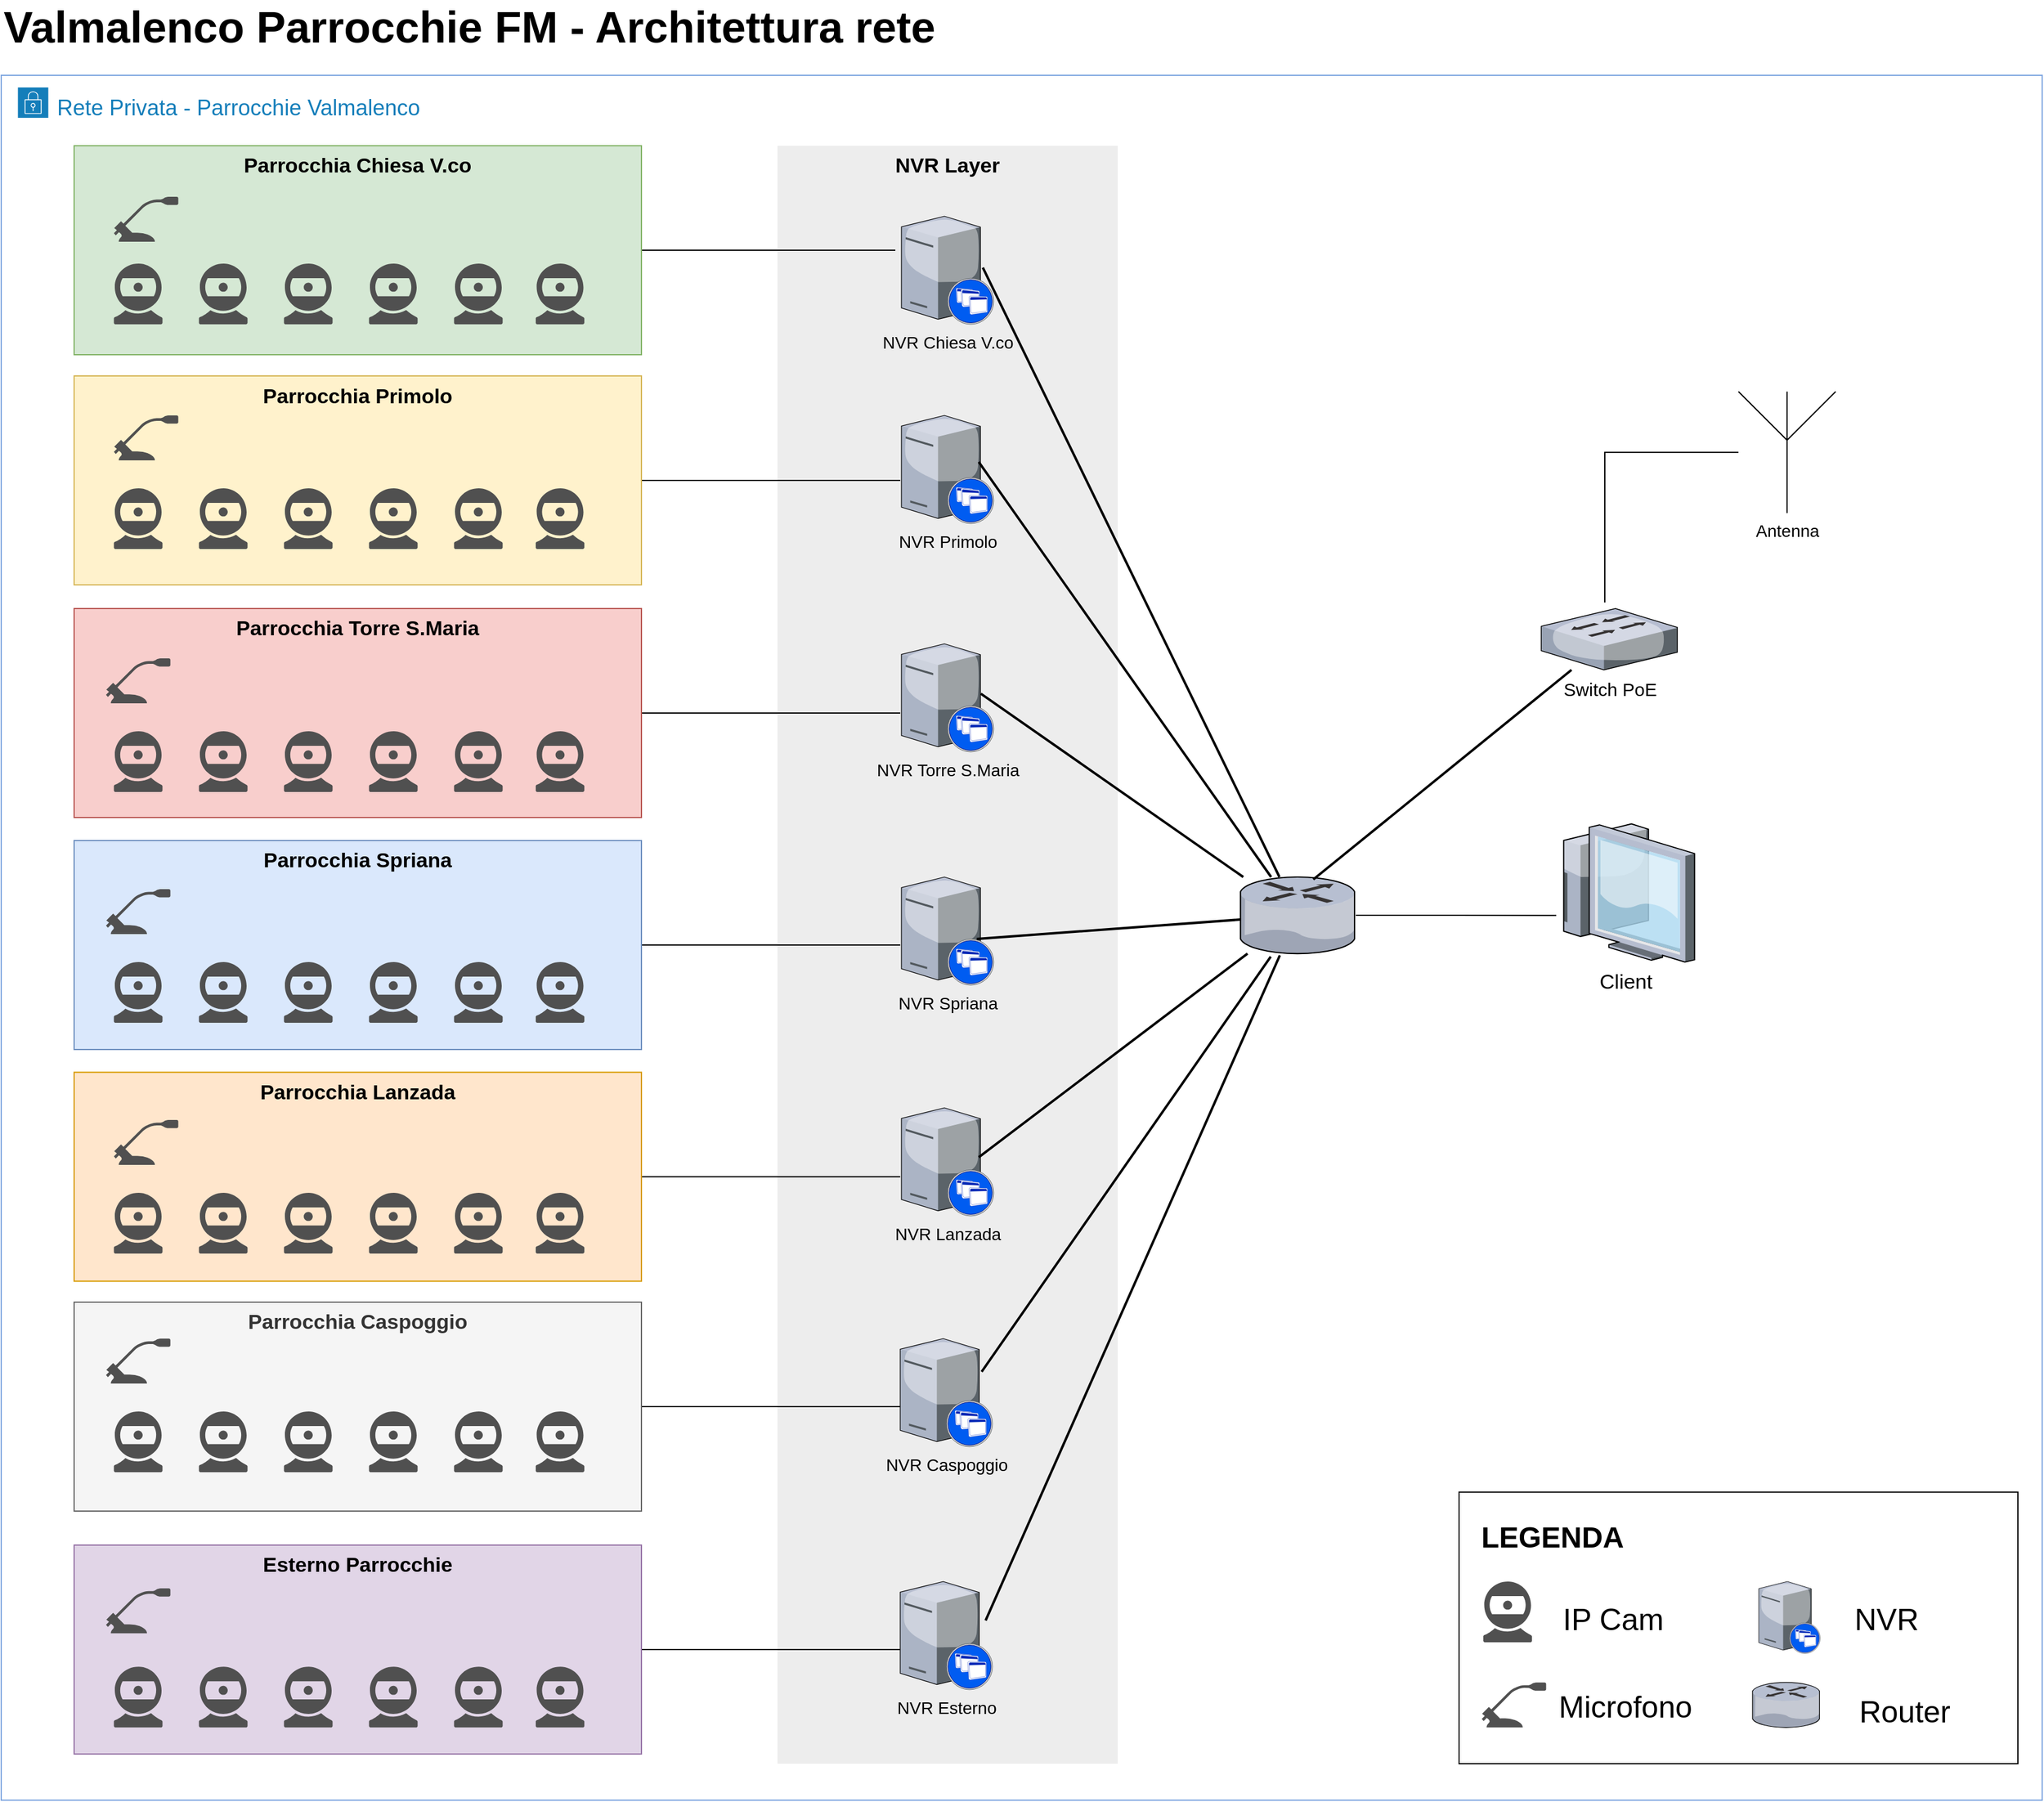 <mxfile version="13.9.9" type="device"><diagram name="Page-1" id="e3a06f82-3646-2815-327d-82caf3d4e204"><mxGraphModel dx="3645.5" dy="2307" grid="1" gridSize="10" guides="1" tooltips="1" connect="1" arrows="1" fold="1" page="1" pageScale="1.5" pageWidth="1169" pageHeight="826" background="none" math="0" shadow="0"><root><mxCell id="0" style=";html=1;"/><mxCell id="1" style=";html=1;" parent="0"/><mxCell id="1WxR5uO1LolRj_mgzNRu-167" value="" style="rounded=0;whiteSpace=wrap;html=1;shadow=0;strokeColor=#7EA6E0;fillColor=#ffffff;gradientColor=none;align=left;" vertex="1" parent="1"><mxGeometry x="-40" y="40" width="1680" height="1420" as="geometry"/></mxCell><mxCell id="1WxR5uO1LolRj_mgzNRu-166" value="&lt;font style=&quot;font-size: 18px&quot;&gt;Rete Privata - Parrocchie Valmalenco&lt;/font&gt;" style="points=[[0,0],[0.25,0],[0.5,0],[0.75,0],[1,0],[1,0.25],[1,0.5],[1,0.75],[1,1],[0.75,1],[0.5,1],[0.25,1],[0,1],[0,0.75],[0,0.5],[0,0.25]];outlineConnect=0;gradientColor=none;html=1;whiteSpace=wrap;fontSize=12;fontStyle=0;shape=mxgraph.aws4.group;grIcon=mxgraph.aws4.group_security_group;grStroke=0;strokeColor=#147EBA;verticalAlign=top;align=left;spacingLeft=30;fontColor=#147EBA;dashed=0;shadow=0;strokeWidth=2;" vertex="1" parent="1"><mxGeometry x="-26.25" y="50" width="1664.25" height="1400" as="geometry"/></mxCell><mxCell id="6a7d8f32e03d9370-59" value="&lt;b&gt;&lt;font style=&quot;font-size: 17px&quot;&gt;NVR Layer&lt;/font&gt;&lt;/b&gt;" style="whiteSpace=wrap;html=1;fillColor=#EDEDED;fontSize=14;strokeColor=none;verticalAlign=top;" parent="1" vertex="1"><mxGeometry x="599" y="98" width="280" height="1332" as="geometry"/></mxCell><mxCell id="1WxR5uO1LolRj_mgzNRu-64" style="edgeStyle=orthogonalEdgeStyle;rounded=0;orthogonalLoop=1;jettySize=auto;html=1;entryX=-0.066;entryY=0.315;entryDx=0;entryDy=0;entryPerimeter=0;endArrow=none;endFill=0;" edge="1" parent="1" source="6a7d8f32e03d9370-57" target="6a7d8f32e03d9370-12"><mxGeometry relative="1" as="geometry"/></mxCell><mxCell id="6a7d8f32e03d9370-57" value="&lt;b&gt;&lt;font style=&quot;font-size: 17px&quot;&gt;Parrocchia Chiesa V.co&lt;/font&gt;&lt;/b&gt;" style="whiteSpace=wrap;html=1;fillColor=#d5e8d4;fontSize=14;strokeColor=#82b366;verticalAlign=top;" parent="1" vertex="1"><mxGeometry x="20" y="98" width="467" height="172" as="geometry"/></mxCell><mxCell id="6a7d8f32e03d9370-8" value="NVR Lanzada" style="verticalLabelPosition=bottom;aspect=fixed;html=1;verticalAlign=top;strokeColor=none;shape=mxgraph.citrix.xenapp_server;fillColor=#66B2FF;gradientColor=#0066CC;fontSize=14;" parent="1" vertex="1"><mxGeometry x="701.0" y="890" width="76" height="89" as="geometry"/></mxCell><mxCell id="6a7d8f32e03d9370-9" value="NVR Spriana" style="verticalLabelPosition=bottom;aspect=fixed;html=1;verticalAlign=top;strokeColor=none;shape=mxgraph.citrix.xenapp_server;fillColor=#66B2FF;gradientColor=#0066CC;fontSize=14;" parent="1" vertex="1"><mxGeometry x="701.0" y="700" width="76" height="89" as="geometry"/></mxCell><mxCell id="6a7d8f32e03d9370-10" value="NVR Torre S.Maria" style="verticalLabelPosition=bottom;aspect=fixed;html=1;verticalAlign=top;strokeColor=none;shape=mxgraph.citrix.xenapp_server;fillColor=#66B2FF;gradientColor=#0066CC;fontSize=14;" parent="1" vertex="1"><mxGeometry x="701.0" y="508" width="76" height="89" as="geometry"/></mxCell><mxCell id="6a7d8f32e03d9370-11" value="NVR Primolo" style="verticalLabelPosition=bottom;aspect=fixed;html=1;verticalAlign=top;strokeColor=none;shape=mxgraph.citrix.xenapp_server;fillColor=#66B2FF;gradientColor=#0066CC;fontSize=14;" parent="1" vertex="1"><mxGeometry x="701.0" y="320" width="76" height="89" as="geometry"/></mxCell><mxCell id="6a7d8f32e03d9370-12" value="NVR Chiesa V.co" style="verticalLabelPosition=bottom;aspect=fixed;html=1;verticalAlign=top;strokeColor=none;shape=mxgraph.citrix.xenapp_server;fillColor=#66B2FF;gradientColor=#0066CC;fontSize=14;" parent="1" vertex="1"><mxGeometry x="701.0" y="156" width="76" height="89" as="geometry"/></mxCell><mxCell id="1WxR5uO1LolRj_mgzNRu-75" style="edgeStyle=orthogonalEdgeStyle;rounded=0;orthogonalLoop=1;jettySize=auto;html=1;entryX=0;entryY=0.556;entryDx=0;entryDy=0;entryPerimeter=0;endArrow=none;endFill=0;" edge="1" parent="1" source="6a7d8f32e03d9370-13"><mxGeometry relative="1" as="geometry"><mxPoint x="1240" y="731.577" as="targetPoint"/></mxGeometry></mxCell><mxCell id="6a7d8f32e03d9370-13" value="" style="verticalLabelPosition=bottom;aspect=fixed;html=1;verticalAlign=top;strokeColor=none;shape=mxgraph.citrix.router;fillColor=#66B2FF;gradientColor=#0066CC;fontSize=14;" parent="1" vertex="1"><mxGeometry x="980" y="700" width="95" height="63.05" as="geometry"/></mxCell><mxCell id="6a7d8f32e03d9370-44" style="edgeStyle=none;rounded=0;html=1;startSize=10;endSize=10;jettySize=auto;orthogonalLoop=1;fontSize=14;endArrow=none;endFill=0;strokeWidth=2;exitX=0.882;exitY=0.476;exitDx=0;exitDy=0;exitPerimeter=0;" parent="1" source="6a7d8f32e03d9370-12" target="6a7d8f32e03d9370-13" edge="1"><mxGeometry relative="1" as="geometry"><mxPoint x="820.053" y="249" as="sourcePoint"/></mxGeometry></mxCell><mxCell id="6a7d8f32e03d9370-45" style="edgeStyle=none;rounded=0;html=1;startSize=10;endSize=10;jettySize=auto;orthogonalLoop=1;fontSize=14;endArrow=none;endFill=0;strokeWidth=2;exitX=0.838;exitY=0.431;exitDx=0;exitDy=0;exitPerimeter=0;" parent="1" source="6a7d8f32e03d9370-11" target="6a7d8f32e03d9370-13" edge="1"><mxGeometry relative="1" as="geometry"><mxPoint x="834" y="410.388" as="sourcePoint"/></mxGeometry></mxCell><mxCell id="6a7d8f32e03d9370-46" style="edgeStyle=none;rounded=0;html=1;startSize=10;endSize=10;jettySize=auto;orthogonalLoop=1;fontSize=14;endArrow=none;endFill=0;strokeWidth=2;exitX=0.86;exitY=0.461;exitDx=0;exitDy=0;exitPerimeter=0;" parent="1" source="6a7d8f32e03d9370-10" target="6a7d8f32e03d9370-13" edge="1"><mxGeometry relative="1" as="geometry"><mxPoint x="834" y="544.241" as="sourcePoint"/></mxGeometry></mxCell><mxCell id="6a7d8f32e03d9370-47" style="edgeStyle=none;rounded=0;html=1;startSize=10;endSize=10;jettySize=auto;orthogonalLoop=1;fontSize=14;endArrow=none;endFill=0;strokeWidth=2;exitX=0.816;exitY=0.573;exitDx=0;exitDy=0;exitPerimeter=0;" parent="1" source="6a7d8f32e03d9370-9" target="6a7d8f32e03d9370-13" edge="1"><mxGeometry relative="1" as="geometry"><mxPoint x="834" y="678.91" as="sourcePoint"/></mxGeometry></mxCell><mxCell id="6a7d8f32e03d9370-48" style="edgeStyle=none;rounded=0;html=1;startSize=10;endSize=10;jettySize=auto;orthogonalLoop=1;fontSize=14;endArrow=none;endFill=0;strokeWidth=2;exitX=0.838;exitY=0.457;exitDx=0;exitDy=0;exitPerimeter=0;" parent="1" source="6a7d8f32e03d9370-8" target="6a7d8f32e03d9370-13" edge="1"><mxGeometry relative="1" as="geometry"><mxPoint x="833.81" y="813" as="sourcePoint"/></mxGeometry></mxCell><mxCell id="6a7d8f32e03d9370-62" value="&lt;font style=&quot;font-size: 36px&quot;&gt;Valmalenco Parrocchie FM - Architettura rete&lt;/font&gt;" style="text;strokeColor=none;fillColor=none;html=1;fontSize=24;fontStyle=1;verticalAlign=middle;align=left;" parent="1" vertex="1"><mxGeometry x="-40.0" y="-20" width="861" height="40" as="geometry"/></mxCell><mxCell id="1WxR5uO1LolRj_mgzNRu-1" value="NVR Caspoggio" style="verticalLabelPosition=bottom;aspect=fixed;html=1;verticalAlign=top;strokeColor=none;shape=mxgraph.citrix.xenapp_server;fillColor=#66B2FF;gradientColor=#0066CC;fontSize=14;" vertex="1" parent="1"><mxGeometry x="700.0" y="1080" width="76" height="89" as="geometry"/></mxCell><mxCell id="1WxR5uO1LolRj_mgzNRu-2" style="edgeStyle=none;rounded=0;html=1;startSize=10;endSize=10;jettySize=auto;orthogonalLoop=1;fontSize=14;endArrow=none;endFill=0;strokeWidth=2;exitX=0.882;exitY=0.307;exitDx=0;exitDy=0;exitPerimeter=0;entryX=0.263;entryY=1.039;entryDx=0;entryDy=0;entryPerimeter=0;" edge="1" parent="1" source="1WxR5uO1LolRj_mgzNRu-1" target="6a7d8f32e03d9370-13"><mxGeometry relative="1" as="geometry"><mxPoint x="774.688" y="871.673" as="sourcePoint"/><mxPoint x="995" y="620" as="targetPoint"/></mxGeometry></mxCell><mxCell id="1WxR5uO1LolRj_mgzNRu-3" value="NVR Esterno" style="verticalLabelPosition=bottom;aspect=fixed;html=1;verticalAlign=top;strokeColor=none;shape=mxgraph.citrix.xenapp_server;fillColor=#66B2FF;gradientColor=#0066CC;fontSize=14;" vertex="1" parent="1"><mxGeometry x="700.0" y="1280" width="76" height="89" as="geometry"/></mxCell><mxCell id="1WxR5uO1LolRj_mgzNRu-4" style="edgeStyle=none;rounded=0;html=1;startSize=10;endSize=10;jettySize=auto;orthogonalLoop=1;fontSize=14;endArrow=none;endFill=0;strokeWidth=2;exitX=0.925;exitY=0.36;exitDx=0;exitDy=0;exitPerimeter=0;entryX=0.342;entryY=1.023;entryDx=0;entryDy=0;entryPerimeter=0;" edge="1" parent="1" source="1WxR5uO1LolRj_mgzNRu-3" target="6a7d8f32e03d9370-13"><mxGeometry relative="1" as="geometry"><mxPoint x="778.032" y="1013.323" as="sourcePoint"/><mxPoint x="1010" y="650" as="targetPoint"/></mxGeometry></mxCell><mxCell id="1WxR5uO1LolRj_mgzNRu-65" style="edgeStyle=orthogonalEdgeStyle;rounded=0;orthogonalLoop=1;jettySize=auto;html=1;entryX=-0.013;entryY=0.601;entryDx=0;entryDy=0;entryPerimeter=0;endArrow=none;endFill=0;" edge="1" parent="1" source="1WxR5uO1LolRj_mgzNRu-13" target="6a7d8f32e03d9370-11"><mxGeometry relative="1" as="geometry"/></mxCell><mxCell id="1WxR5uO1LolRj_mgzNRu-13" value="&lt;b&gt;&lt;font style=&quot;font-size: 17px&quot;&gt;Parrocchia Primolo&lt;/font&gt;&lt;/b&gt;" style="whiteSpace=wrap;html=1;fillColor=#fff2cc;fontSize=14;strokeColor=#d6b656;verticalAlign=top;" vertex="1" parent="1"><mxGeometry x="20" y="287.5" width="467" height="172" as="geometry"/></mxCell><mxCell id="1WxR5uO1LolRj_mgzNRu-66" style="edgeStyle=orthogonalEdgeStyle;rounded=0;orthogonalLoop=1;jettySize=auto;html=1;entryX=-0.013;entryY=0.64;entryDx=0;entryDy=0;entryPerimeter=0;endArrow=none;endFill=0;" edge="1" parent="1" source="1WxR5uO1LolRj_mgzNRu-14" target="6a7d8f32e03d9370-10"><mxGeometry relative="1" as="geometry"/></mxCell><mxCell id="1WxR5uO1LolRj_mgzNRu-14" value="&lt;span style=&quot;font-size: 17px&quot;&gt;&lt;b&gt;Parrocchia Torre S.Maria&lt;/b&gt;&lt;/span&gt;" style="whiteSpace=wrap;html=1;fillColor=#f8cecc;fontSize=14;strokeColor=#b85450;verticalAlign=top;" vertex="1" parent="1"><mxGeometry x="20" y="479" width="467" height="172" as="geometry"/></mxCell><mxCell id="1WxR5uO1LolRj_mgzNRu-67" style="edgeStyle=orthogonalEdgeStyle;rounded=0;orthogonalLoop=1;jettySize=auto;html=1;entryX=-0.013;entryY=0.629;entryDx=0;entryDy=0;entryPerimeter=0;endArrow=none;endFill=0;" edge="1" parent="1" source="1WxR5uO1LolRj_mgzNRu-15" target="6a7d8f32e03d9370-9"><mxGeometry relative="1" as="geometry"/></mxCell><mxCell id="1WxR5uO1LolRj_mgzNRu-15" value="&lt;span style=&quot;font-size: 17px&quot;&gt;&lt;b&gt;Parrocchia Spriana&lt;/b&gt;&lt;/span&gt;" style="whiteSpace=wrap;html=1;fillColor=#dae8fc;fontSize=14;strokeColor=#6c8ebf;verticalAlign=top;" vertex="1" parent="1"><mxGeometry x="20" y="670" width="467" height="172" as="geometry"/></mxCell><mxCell id="1WxR5uO1LolRj_mgzNRu-68" style="edgeStyle=orthogonalEdgeStyle;rounded=0;orthogonalLoop=1;jettySize=auto;html=1;entryX=-0.013;entryY=0.638;entryDx=0;entryDy=0;entryPerimeter=0;endArrow=none;endFill=0;" edge="1" parent="1" source="1WxR5uO1LolRj_mgzNRu-16" target="6a7d8f32e03d9370-8"><mxGeometry relative="1" as="geometry"/></mxCell><mxCell id="1WxR5uO1LolRj_mgzNRu-16" value="&lt;span style=&quot;font-size: 17px&quot;&gt;&lt;b&gt;Parrocchia Lanzada&lt;/b&gt;&lt;/span&gt;" style="whiteSpace=wrap;html=1;fillColor=#ffe6cc;fontSize=14;strokeColor=#d79b00;verticalAlign=top;" vertex="1" parent="1"><mxGeometry x="20" y="860.75" width="467" height="172" as="geometry"/></mxCell><mxCell id="1WxR5uO1LolRj_mgzNRu-69" style="edgeStyle=orthogonalEdgeStyle;rounded=0;orthogonalLoop=1;jettySize=auto;html=1;entryX=0;entryY=0.629;entryDx=0;entryDy=0;entryPerimeter=0;endArrow=none;endFill=0;" edge="1" parent="1" source="1WxR5uO1LolRj_mgzNRu-17" target="1WxR5uO1LolRj_mgzNRu-1"><mxGeometry relative="1" as="geometry"/></mxCell><mxCell id="1WxR5uO1LolRj_mgzNRu-17" value="&lt;span style=&quot;font-size: 17px&quot;&gt;&lt;b&gt;Parrocchia Caspoggio&lt;/b&gt;&lt;/span&gt;" style="whiteSpace=wrap;html=1;fillColor=#f5f5f5;fontSize=14;strokeColor=#666666;verticalAlign=top;fontColor=#333333;" vertex="1" parent="1"><mxGeometry x="20" y="1050" width="467" height="172" as="geometry"/></mxCell><mxCell id="1WxR5uO1LolRj_mgzNRu-70" style="edgeStyle=orthogonalEdgeStyle;rounded=0;orthogonalLoop=1;jettySize=auto;html=1;entryX=0;entryY=0.629;entryDx=0;entryDy=0;entryPerimeter=0;endArrow=none;endFill=0;" edge="1" parent="1" source="1WxR5uO1LolRj_mgzNRu-18" target="1WxR5uO1LolRj_mgzNRu-3"><mxGeometry relative="1" as="geometry"/></mxCell><mxCell id="1WxR5uO1LolRj_mgzNRu-18" value="&lt;span style=&quot;font-size: 17px&quot;&gt;&lt;b&gt;Esterno Parrocchie&lt;/b&gt;&lt;/span&gt;" style="whiteSpace=wrap;html=1;fillColor=#e1d5e7;fontSize=14;strokeColor=#9673a6;verticalAlign=top;" vertex="1" parent="1"><mxGeometry x="20" y="1250" width="467" height="172" as="geometry"/></mxCell><mxCell id="1WxR5uO1LolRj_mgzNRu-78" value="&lt;font style=&quot;font-size: 15px&quot;&gt;Switch PoE&lt;/font&gt;" style="verticalLabelPosition=bottom;aspect=fixed;html=1;verticalAlign=top;strokeColor=none;align=center;outlineConnect=0;shape=mxgraph.citrix.switch;" vertex="1" parent="1"><mxGeometry x="1227.68" y="479" width="112" height="50.53" as="geometry"/></mxCell><mxCell id="1WxR5uO1LolRj_mgzNRu-80" style="edgeStyle=none;rounded=0;html=1;startSize=10;endSize=10;jettySize=auto;orthogonalLoop=1;fontSize=14;endArrow=none;endFill=0;strokeWidth=2;entryX=0.632;entryY=0.032;entryDx=0;entryDy=0;entryPerimeter=0;" edge="1" parent="1" source="1WxR5uO1LolRj_mgzNRu-78" target="6a7d8f32e03d9370-13"><mxGeometry relative="1" as="geometry"><mxPoint x="778.032" y="208.364" as="sourcePoint"/><mxPoint x="1022.158" y="710" as="targetPoint"/></mxGeometry></mxCell><mxCell id="1WxR5uO1LolRj_mgzNRu-82" style="edgeStyle=orthogonalEdgeStyle;rounded=0;orthogonalLoop=1;jettySize=auto;html=1;entryX=0.467;entryY=-0.099;entryDx=0;entryDy=0;entryPerimeter=0;endArrow=none;endFill=0;" edge="1" parent="1" source="1WxR5uO1LolRj_mgzNRu-81" target="1WxR5uO1LolRj_mgzNRu-78"><mxGeometry relative="1" as="geometry"/></mxCell><mxCell id="1WxR5uO1LolRj_mgzNRu-81" value="&lt;font style=&quot;font-size: 14px&quot;&gt;Antenna&lt;/font&gt;" style="verticalLabelPosition=bottom;shadow=0;dashed=0;align=center;html=1;verticalAlign=top;shape=mxgraph.electrical.radio.aerial_-_antenna_1;" vertex="1" parent="1"><mxGeometry x="1390" y="300.38" width="80" height="100" as="geometry"/></mxCell><mxCell id="1WxR5uO1LolRj_mgzNRu-99" value="" style="rounded=0;whiteSpace=wrap;html=1;" vertex="1" parent="1"><mxGeometry x="1160" y="1206.38" width="460" height="223.62" as="geometry"/></mxCell><mxCell id="1WxR5uO1LolRj_mgzNRu-85" value="&lt;font size=&quot;1&quot;&gt;&lt;b style=&quot;font-size: 24px&quot;&gt;LEGENDA&lt;/b&gt;&lt;/font&gt;" style="text;html=1;strokeColor=none;fillColor=none;align=center;verticalAlign=middle;whiteSpace=wrap;rounded=0;" vertex="1" parent="1"><mxGeometry x="1182.01" y="1233.63" width="110" height="20" as="geometry"/></mxCell><mxCell id="1WxR5uO1LolRj_mgzNRu-88" value="&lt;font style=&quot;font-size: 25px&quot;&gt;IP Cam&lt;/font&gt;" style="text;html=1;strokeColor=none;fillColor=none;align=center;verticalAlign=middle;whiteSpace=wrap;rounded=0;" vertex="1" parent="1"><mxGeometry x="1231.69" y="1299.63" width="110" height="20" as="geometry"/></mxCell><mxCell id="1WxR5uO1LolRj_mgzNRu-91" value="&lt;font style=&quot;font-size: 25px&quot;&gt;Microfono&lt;/font&gt;" style="text;html=1;strokeColor=none;fillColor=none;align=center;verticalAlign=middle;whiteSpace=wrap;rounded=0;" vertex="1" parent="1"><mxGeometry x="1242.01" y="1371.63" width="110" height="20" as="geometry"/></mxCell><mxCell id="1WxR5uO1LolRj_mgzNRu-92" value="" style="verticalLabelPosition=bottom;aspect=fixed;html=1;verticalAlign=top;strokeColor=none;shape=mxgraph.citrix.xenapp_server;fillColor=#66B2FF;gradientColor=#0066CC;fontSize=14;" vertex="1" parent="1"><mxGeometry x="1406.71" y="1280.01" width="50.6" height="59.25" as="geometry"/></mxCell><mxCell id="1WxR5uO1LolRj_mgzNRu-93" value="&lt;font style=&quot;font-size: 25px&quot;&gt;NVR&lt;/font&gt;" style="text;html=1;strokeColor=none;fillColor=none;align=center;verticalAlign=middle;whiteSpace=wrap;rounded=0;" vertex="1" parent="1"><mxGeometry x="1457.31" y="1299.63" width="110" height="20" as="geometry"/></mxCell><mxCell id="1WxR5uO1LolRj_mgzNRu-95" value="" style="verticalLabelPosition=bottom;aspect=fixed;html=1;verticalAlign=top;strokeColor=none;shape=mxgraph.citrix.router;fillColor=#66B2FF;gradientColor=#0066CC;fontSize=14;" vertex="1" parent="1"><mxGeometry x="1401.52" y="1363.11" width="55.79" height="37.03" as="geometry"/></mxCell><mxCell id="1WxR5uO1LolRj_mgzNRu-96" value="&lt;font style=&quot;font-size: 25px&quot;&gt;Router&lt;/font&gt;" style="text;html=1;strokeColor=none;fillColor=none;align=center;verticalAlign=middle;whiteSpace=wrap;rounded=0;" vertex="1" parent="1"><mxGeometry x="1472.01" y="1375.63" width="110" height="20" as="geometry"/></mxCell><mxCell id="1WxR5uO1LolRj_mgzNRu-109" value="&lt;font style=&quot;font-size: 17px&quot;&gt;Client&lt;/font&gt;" style="verticalLabelPosition=bottom;aspect=fixed;html=1;verticalAlign=top;strokeColor=none;align=center;outlineConnect=0;shape=mxgraph.citrix.thin_client;shadow=0;fillColor=none;gradientColor=none;" vertex="1" parent="1"><mxGeometry x="1240.16" y="656.3" width="113.7" height="113.7" as="geometry"/></mxCell><mxCell id="1WxR5uO1LolRj_mgzNRu-115" value="" style="pointerEvents=1;shadow=0;dashed=0;html=1;strokeColor=none;fillColor=#505050;labelPosition=center;verticalLabelPosition=bottom;verticalAlign=top;outlineConnect=0;align=center;shape=mxgraph.office.devices.webcam;" vertex="1" parent="1"><mxGeometry x="52.75" y="195" width="40" height="50" as="geometry"/></mxCell><mxCell id="1WxR5uO1LolRj_mgzNRu-116" value="" style="pointerEvents=1;shadow=0;dashed=0;html=1;strokeColor=none;fillColor=#505050;labelPosition=center;verticalLabelPosition=bottom;verticalAlign=top;outlineConnect=0;align=center;shape=mxgraph.office.devices.webcam;" vertex="1" parent="1"><mxGeometry x="122.75" y="195" width="40" height="50" as="geometry"/></mxCell><mxCell id="1WxR5uO1LolRj_mgzNRu-117" value="" style="pointerEvents=1;shadow=0;dashed=0;html=1;strokeColor=none;fillColor=#505050;labelPosition=center;verticalLabelPosition=bottom;verticalAlign=top;outlineConnect=0;align=center;shape=mxgraph.office.devices.webcam;" vertex="1" parent="1"><mxGeometry x="192.75" y="195" width="40" height="50" as="geometry"/></mxCell><mxCell id="1WxR5uO1LolRj_mgzNRu-118" value="" style="pointerEvents=1;shadow=0;dashed=0;html=1;strokeColor=none;fillColor=#505050;labelPosition=center;verticalLabelPosition=bottom;verticalAlign=top;outlineConnect=0;align=center;shape=mxgraph.office.devices.webcam;" vertex="1" parent="1"><mxGeometry x="262.75" y="195" width="40" height="50" as="geometry"/></mxCell><mxCell id="1WxR5uO1LolRj_mgzNRu-119" value="" style="pointerEvents=1;shadow=0;dashed=0;html=1;strokeColor=none;fillColor=#505050;labelPosition=center;verticalLabelPosition=bottom;verticalAlign=top;outlineConnect=0;align=center;shape=mxgraph.office.devices.webcam;" vertex="1" parent="1"><mxGeometry x="332.75" y="195" width="40" height="50" as="geometry"/></mxCell><mxCell id="1WxR5uO1LolRj_mgzNRu-120" value="" style="pointerEvents=1;shadow=0;dashed=0;html=1;strokeColor=none;fillColor=#505050;labelPosition=center;verticalLabelPosition=bottom;verticalAlign=top;outlineConnect=0;align=center;shape=mxgraph.office.devices.webcam;" vertex="1" parent="1"><mxGeometry x="400" y="195" width="40" height="50" as="geometry"/></mxCell><mxCell id="1WxR5uO1LolRj_mgzNRu-121" value="" style="pointerEvents=1;shadow=0;dashed=0;html=1;strokeColor=none;fillColor=#505050;labelPosition=center;verticalLabelPosition=bottom;verticalAlign=top;outlineConnect=0;align=center;shape=mxgraph.office.devices.webcam;" vertex="1" parent="1"><mxGeometry x="52.75" y="380" width="40" height="50" as="geometry"/></mxCell><mxCell id="1WxR5uO1LolRj_mgzNRu-122" value="" style="pointerEvents=1;shadow=0;dashed=0;html=1;strokeColor=none;fillColor=#505050;labelPosition=center;verticalLabelPosition=bottom;verticalAlign=top;outlineConnect=0;align=center;shape=mxgraph.office.devices.webcam;" vertex="1" parent="1"><mxGeometry x="122.75" y="380" width="40" height="50" as="geometry"/></mxCell><mxCell id="1WxR5uO1LolRj_mgzNRu-123" value="" style="pointerEvents=1;shadow=0;dashed=0;html=1;strokeColor=none;fillColor=#505050;labelPosition=center;verticalLabelPosition=bottom;verticalAlign=top;outlineConnect=0;align=center;shape=mxgraph.office.devices.webcam;" vertex="1" parent="1"><mxGeometry x="192.75" y="380" width="40" height="50" as="geometry"/></mxCell><mxCell id="1WxR5uO1LolRj_mgzNRu-124" value="" style="pointerEvents=1;shadow=0;dashed=0;html=1;strokeColor=none;fillColor=#505050;labelPosition=center;verticalLabelPosition=bottom;verticalAlign=top;outlineConnect=0;align=center;shape=mxgraph.office.devices.webcam;" vertex="1" parent="1"><mxGeometry x="262.75" y="380" width="40" height="50" as="geometry"/></mxCell><mxCell id="1WxR5uO1LolRj_mgzNRu-125" value="" style="pointerEvents=1;shadow=0;dashed=0;html=1;strokeColor=none;fillColor=#505050;labelPosition=center;verticalLabelPosition=bottom;verticalAlign=top;outlineConnect=0;align=center;shape=mxgraph.office.devices.webcam;" vertex="1" parent="1"><mxGeometry x="332.75" y="380" width="40" height="50" as="geometry"/></mxCell><mxCell id="1WxR5uO1LolRj_mgzNRu-126" value="" style="pointerEvents=1;shadow=0;dashed=0;html=1;strokeColor=none;fillColor=#505050;labelPosition=center;verticalLabelPosition=bottom;verticalAlign=top;outlineConnect=0;align=center;shape=mxgraph.office.devices.webcam;" vertex="1" parent="1"><mxGeometry x="400" y="380" width="40" height="50" as="geometry"/></mxCell><mxCell id="1WxR5uO1LolRj_mgzNRu-127" value="" style="pointerEvents=1;shadow=0;dashed=0;html=1;strokeColor=none;fillColor=#505050;labelPosition=center;verticalLabelPosition=bottom;verticalAlign=top;outlineConnect=0;align=center;shape=mxgraph.office.devices.webcam;" vertex="1" parent="1"><mxGeometry x="52.75" y="580" width="40" height="50" as="geometry"/></mxCell><mxCell id="1WxR5uO1LolRj_mgzNRu-128" value="" style="pointerEvents=1;shadow=0;dashed=0;html=1;strokeColor=none;fillColor=#505050;labelPosition=center;verticalLabelPosition=bottom;verticalAlign=top;outlineConnect=0;align=center;shape=mxgraph.office.devices.webcam;" vertex="1" parent="1"><mxGeometry x="122.75" y="580" width="40" height="50" as="geometry"/></mxCell><mxCell id="1WxR5uO1LolRj_mgzNRu-129" value="" style="pointerEvents=1;shadow=0;dashed=0;html=1;strokeColor=none;fillColor=#505050;labelPosition=center;verticalLabelPosition=bottom;verticalAlign=top;outlineConnect=0;align=center;shape=mxgraph.office.devices.webcam;" vertex="1" parent="1"><mxGeometry x="192.75" y="580" width="40" height="50" as="geometry"/></mxCell><mxCell id="1WxR5uO1LolRj_mgzNRu-130" value="" style="pointerEvents=1;shadow=0;dashed=0;html=1;strokeColor=none;fillColor=#505050;labelPosition=center;verticalLabelPosition=bottom;verticalAlign=top;outlineConnect=0;align=center;shape=mxgraph.office.devices.webcam;" vertex="1" parent="1"><mxGeometry x="262.75" y="580" width="40" height="50" as="geometry"/></mxCell><mxCell id="1WxR5uO1LolRj_mgzNRu-131" value="" style="pointerEvents=1;shadow=0;dashed=0;html=1;strokeColor=none;fillColor=#505050;labelPosition=center;verticalLabelPosition=bottom;verticalAlign=top;outlineConnect=0;align=center;shape=mxgraph.office.devices.webcam;" vertex="1" parent="1"><mxGeometry x="332.75" y="580" width="40" height="50" as="geometry"/></mxCell><mxCell id="1WxR5uO1LolRj_mgzNRu-132" value="" style="pointerEvents=1;shadow=0;dashed=0;html=1;strokeColor=none;fillColor=#505050;labelPosition=center;verticalLabelPosition=bottom;verticalAlign=top;outlineConnect=0;align=center;shape=mxgraph.office.devices.webcam;" vertex="1" parent="1"><mxGeometry x="400" y="580" width="40" height="50" as="geometry"/></mxCell><mxCell id="1WxR5uO1LolRj_mgzNRu-133" value="" style="pointerEvents=1;shadow=0;dashed=0;html=1;strokeColor=none;fillColor=#505050;labelPosition=center;verticalLabelPosition=bottom;verticalAlign=top;outlineConnect=0;align=center;shape=mxgraph.office.devices.webcam;" vertex="1" parent="1"><mxGeometry x="52.75" y="770" width="40" height="50" as="geometry"/></mxCell><mxCell id="1WxR5uO1LolRj_mgzNRu-134" value="" style="pointerEvents=1;shadow=0;dashed=0;html=1;strokeColor=none;fillColor=#505050;labelPosition=center;verticalLabelPosition=bottom;verticalAlign=top;outlineConnect=0;align=center;shape=mxgraph.office.devices.webcam;" vertex="1" parent="1"><mxGeometry x="122.75" y="770" width="40" height="50" as="geometry"/></mxCell><mxCell id="1WxR5uO1LolRj_mgzNRu-135" value="" style="pointerEvents=1;shadow=0;dashed=0;html=1;strokeColor=none;fillColor=#505050;labelPosition=center;verticalLabelPosition=bottom;verticalAlign=top;outlineConnect=0;align=center;shape=mxgraph.office.devices.webcam;" vertex="1" parent="1"><mxGeometry x="192.75" y="770" width="40" height="50" as="geometry"/></mxCell><mxCell id="1WxR5uO1LolRj_mgzNRu-136" value="" style="pointerEvents=1;shadow=0;dashed=0;html=1;strokeColor=none;fillColor=#505050;labelPosition=center;verticalLabelPosition=bottom;verticalAlign=top;outlineConnect=0;align=center;shape=mxgraph.office.devices.webcam;" vertex="1" parent="1"><mxGeometry x="262.75" y="770" width="40" height="50" as="geometry"/></mxCell><mxCell id="1WxR5uO1LolRj_mgzNRu-137" value="" style="pointerEvents=1;shadow=0;dashed=0;html=1;strokeColor=none;fillColor=#505050;labelPosition=center;verticalLabelPosition=bottom;verticalAlign=top;outlineConnect=0;align=center;shape=mxgraph.office.devices.webcam;" vertex="1" parent="1"><mxGeometry x="332.75" y="770" width="40" height="50" as="geometry"/></mxCell><mxCell id="1WxR5uO1LolRj_mgzNRu-138" value="" style="pointerEvents=1;shadow=0;dashed=0;html=1;strokeColor=none;fillColor=#505050;labelPosition=center;verticalLabelPosition=bottom;verticalAlign=top;outlineConnect=0;align=center;shape=mxgraph.office.devices.webcam;" vertex="1" parent="1"><mxGeometry x="400" y="770" width="40" height="50" as="geometry"/></mxCell><mxCell id="1WxR5uO1LolRj_mgzNRu-139" value="" style="pointerEvents=1;shadow=0;dashed=0;html=1;strokeColor=none;fillColor=#505050;labelPosition=center;verticalLabelPosition=bottom;verticalAlign=top;outlineConnect=0;align=center;shape=mxgraph.office.devices.webcam;" vertex="1" parent="1"><mxGeometry x="52.75" y="960" width="40" height="50" as="geometry"/></mxCell><mxCell id="1WxR5uO1LolRj_mgzNRu-140" value="" style="pointerEvents=1;shadow=0;dashed=0;html=1;strokeColor=none;fillColor=#505050;labelPosition=center;verticalLabelPosition=bottom;verticalAlign=top;outlineConnect=0;align=center;shape=mxgraph.office.devices.webcam;" vertex="1" parent="1"><mxGeometry x="122.75" y="960" width="40" height="50" as="geometry"/></mxCell><mxCell id="1WxR5uO1LolRj_mgzNRu-141" value="" style="pointerEvents=1;shadow=0;dashed=0;html=1;strokeColor=none;fillColor=#505050;labelPosition=center;verticalLabelPosition=bottom;verticalAlign=top;outlineConnect=0;align=center;shape=mxgraph.office.devices.webcam;" vertex="1" parent="1"><mxGeometry x="192.75" y="960" width="40" height="50" as="geometry"/></mxCell><mxCell id="1WxR5uO1LolRj_mgzNRu-142" value="" style="pointerEvents=1;shadow=0;dashed=0;html=1;strokeColor=none;fillColor=#505050;labelPosition=center;verticalLabelPosition=bottom;verticalAlign=top;outlineConnect=0;align=center;shape=mxgraph.office.devices.webcam;" vertex="1" parent="1"><mxGeometry x="262.75" y="960" width="40" height="50" as="geometry"/></mxCell><mxCell id="1WxR5uO1LolRj_mgzNRu-143" value="" style="pointerEvents=1;shadow=0;dashed=0;html=1;strokeColor=none;fillColor=#505050;labelPosition=center;verticalLabelPosition=bottom;verticalAlign=top;outlineConnect=0;align=center;shape=mxgraph.office.devices.webcam;" vertex="1" parent="1"><mxGeometry x="332.75" y="960" width="40" height="50" as="geometry"/></mxCell><mxCell id="1WxR5uO1LolRj_mgzNRu-144" value="" style="pointerEvents=1;shadow=0;dashed=0;html=1;strokeColor=none;fillColor=#505050;labelPosition=center;verticalLabelPosition=bottom;verticalAlign=top;outlineConnect=0;align=center;shape=mxgraph.office.devices.webcam;" vertex="1" parent="1"><mxGeometry x="400" y="960" width="40" height="50" as="geometry"/></mxCell><mxCell id="1WxR5uO1LolRj_mgzNRu-145" value="" style="pointerEvents=1;shadow=0;dashed=0;html=1;strokeColor=none;fillColor=#505050;labelPosition=center;verticalLabelPosition=bottom;verticalAlign=top;outlineConnect=0;align=center;shape=mxgraph.office.devices.webcam;" vertex="1" parent="1"><mxGeometry x="52.75" y="1140" width="40" height="50" as="geometry"/></mxCell><mxCell id="1WxR5uO1LolRj_mgzNRu-146" value="" style="pointerEvents=1;shadow=0;dashed=0;html=1;strokeColor=none;fillColor=#505050;labelPosition=center;verticalLabelPosition=bottom;verticalAlign=top;outlineConnect=0;align=center;shape=mxgraph.office.devices.webcam;" vertex="1" parent="1"><mxGeometry x="122.75" y="1140" width="40" height="50" as="geometry"/></mxCell><mxCell id="1WxR5uO1LolRj_mgzNRu-147" value="" style="pointerEvents=1;shadow=0;dashed=0;html=1;strokeColor=none;fillColor=#505050;labelPosition=center;verticalLabelPosition=bottom;verticalAlign=top;outlineConnect=0;align=center;shape=mxgraph.office.devices.webcam;" vertex="1" parent="1"><mxGeometry x="192.75" y="1140" width="40" height="50" as="geometry"/></mxCell><mxCell id="1WxR5uO1LolRj_mgzNRu-148" value="" style="pointerEvents=1;shadow=0;dashed=0;html=1;strokeColor=none;fillColor=#505050;labelPosition=center;verticalLabelPosition=bottom;verticalAlign=top;outlineConnect=0;align=center;shape=mxgraph.office.devices.webcam;" vertex="1" parent="1"><mxGeometry x="262.75" y="1140" width="40" height="50" as="geometry"/></mxCell><mxCell id="1WxR5uO1LolRj_mgzNRu-149" value="" style="pointerEvents=1;shadow=0;dashed=0;html=1;strokeColor=none;fillColor=#505050;labelPosition=center;verticalLabelPosition=bottom;verticalAlign=top;outlineConnect=0;align=center;shape=mxgraph.office.devices.webcam;" vertex="1" parent="1"><mxGeometry x="332.75" y="1140" width="40" height="50" as="geometry"/></mxCell><mxCell id="1WxR5uO1LolRj_mgzNRu-150" value="" style="pointerEvents=1;shadow=0;dashed=0;html=1;strokeColor=none;fillColor=#505050;labelPosition=center;verticalLabelPosition=bottom;verticalAlign=top;outlineConnect=0;align=center;shape=mxgraph.office.devices.webcam;" vertex="1" parent="1"><mxGeometry x="400" y="1140" width="40" height="50" as="geometry"/></mxCell><mxCell id="1WxR5uO1LolRj_mgzNRu-151" value="" style="pointerEvents=1;shadow=0;dashed=0;html=1;strokeColor=none;fillColor=#505050;labelPosition=center;verticalLabelPosition=bottom;verticalAlign=top;outlineConnect=0;align=center;shape=mxgraph.office.devices.webcam;" vertex="1" parent="1"><mxGeometry x="52.75" y="1350.14" width="40" height="50" as="geometry"/></mxCell><mxCell id="1WxR5uO1LolRj_mgzNRu-152" value="" style="pointerEvents=1;shadow=0;dashed=0;html=1;strokeColor=none;fillColor=#505050;labelPosition=center;verticalLabelPosition=bottom;verticalAlign=top;outlineConnect=0;align=center;shape=mxgraph.office.devices.webcam;" vertex="1" parent="1"><mxGeometry x="122.75" y="1350.14" width="40" height="50" as="geometry"/></mxCell><mxCell id="1WxR5uO1LolRj_mgzNRu-153" value="" style="pointerEvents=1;shadow=0;dashed=0;html=1;strokeColor=none;fillColor=#505050;labelPosition=center;verticalLabelPosition=bottom;verticalAlign=top;outlineConnect=0;align=center;shape=mxgraph.office.devices.webcam;" vertex="1" parent="1"><mxGeometry x="192.75" y="1350.14" width="40" height="50" as="geometry"/></mxCell><mxCell id="1WxR5uO1LolRj_mgzNRu-154" value="" style="pointerEvents=1;shadow=0;dashed=0;html=1;strokeColor=none;fillColor=#505050;labelPosition=center;verticalLabelPosition=bottom;verticalAlign=top;outlineConnect=0;align=center;shape=mxgraph.office.devices.webcam;" vertex="1" parent="1"><mxGeometry x="262.75" y="1350.14" width="40" height="50" as="geometry"/></mxCell><mxCell id="1WxR5uO1LolRj_mgzNRu-155" value="" style="pointerEvents=1;shadow=0;dashed=0;html=1;strokeColor=none;fillColor=#505050;labelPosition=center;verticalLabelPosition=bottom;verticalAlign=top;outlineConnect=0;align=center;shape=mxgraph.office.devices.webcam;" vertex="1" parent="1"><mxGeometry x="332.75" y="1350.14" width="40" height="50" as="geometry"/></mxCell><mxCell id="1WxR5uO1LolRj_mgzNRu-156" value="" style="pointerEvents=1;shadow=0;dashed=0;html=1;strokeColor=none;fillColor=#505050;labelPosition=center;verticalLabelPosition=bottom;verticalAlign=top;outlineConnect=0;align=center;shape=mxgraph.office.devices.webcam;" vertex="1" parent="1"><mxGeometry x="400" y="1350.14" width="40" height="50" as="geometry"/></mxCell><mxCell id="1WxR5uO1LolRj_mgzNRu-157" value="" style="pointerEvents=1;shadow=0;dashed=0;html=1;strokeColor=none;fillColor=#505050;labelPosition=center;verticalLabelPosition=bottom;verticalAlign=top;outlineConnect=0;align=center;shape=mxgraph.office.devices.microphone;" vertex="1" parent="1"><mxGeometry x="52.75" y="140" width="53" height="37" as="geometry"/></mxCell><mxCell id="1WxR5uO1LolRj_mgzNRu-158" value="" style="pointerEvents=1;shadow=0;dashed=0;html=1;strokeColor=none;fillColor=#505050;labelPosition=center;verticalLabelPosition=bottom;verticalAlign=top;outlineConnect=0;align=center;shape=mxgraph.office.devices.microphone;" vertex="1" parent="1"><mxGeometry x="52.75" y="320" width="53" height="37" as="geometry"/></mxCell><mxCell id="1WxR5uO1LolRj_mgzNRu-159" value="" style="pointerEvents=1;shadow=0;dashed=0;html=1;strokeColor=none;fillColor=#505050;labelPosition=center;verticalLabelPosition=bottom;verticalAlign=top;outlineConnect=0;align=center;shape=mxgraph.office.devices.microphone;" vertex="1" parent="1"><mxGeometry x="46.25" y="520" width="53" height="37" as="geometry"/></mxCell><mxCell id="1WxR5uO1LolRj_mgzNRu-160" value="" style="pointerEvents=1;shadow=0;dashed=0;html=1;strokeColor=none;fillColor=#505050;labelPosition=center;verticalLabelPosition=bottom;verticalAlign=top;outlineConnect=0;align=center;shape=mxgraph.office.devices.microphone;" vertex="1" parent="1"><mxGeometry x="46.25" y="710" width="53" height="37" as="geometry"/></mxCell><mxCell id="1WxR5uO1LolRj_mgzNRu-161" value="" style="pointerEvents=1;shadow=0;dashed=0;html=1;strokeColor=none;fillColor=#505050;labelPosition=center;verticalLabelPosition=bottom;verticalAlign=top;outlineConnect=0;align=center;shape=mxgraph.office.devices.microphone;" vertex="1" parent="1"><mxGeometry x="52.75" y="900" width="53" height="37" as="geometry"/></mxCell><mxCell id="1WxR5uO1LolRj_mgzNRu-162" value="" style="pointerEvents=1;shadow=0;dashed=0;html=1;strokeColor=none;fillColor=#505050;labelPosition=center;verticalLabelPosition=bottom;verticalAlign=top;outlineConnect=0;align=center;shape=mxgraph.office.devices.microphone;" vertex="1" parent="1"><mxGeometry x="46.25" y="1080" width="53" height="37" as="geometry"/></mxCell><mxCell id="1WxR5uO1LolRj_mgzNRu-163" value="" style="pointerEvents=1;shadow=0;dashed=0;html=1;strokeColor=none;fillColor=#505050;labelPosition=center;verticalLabelPosition=bottom;verticalAlign=top;outlineConnect=0;align=center;shape=mxgraph.office.devices.microphone;" vertex="1" parent="1"><mxGeometry x="46.25" y="1285.63" width="53" height="37" as="geometry"/></mxCell><mxCell id="1WxR5uO1LolRj_mgzNRu-164" value="" style="pointerEvents=1;shadow=0;dashed=0;html=1;strokeColor=none;fillColor=#505050;labelPosition=center;verticalLabelPosition=bottom;verticalAlign=top;outlineConnect=0;align=center;shape=mxgraph.office.devices.webcam;" vertex="1" parent="1"><mxGeometry x="1180" y="1280.01" width="40" height="50" as="geometry"/></mxCell><mxCell id="1WxR5uO1LolRj_mgzNRu-165" value="" style="pointerEvents=1;shadow=0;dashed=0;html=1;strokeColor=none;fillColor=#505050;labelPosition=center;verticalLabelPosition=bottom;verticalAlign=top;outlineConnect=0;align=center;shape=mxgraph.office.devices.microphone;" vertex="1" parent="1"><mxGeometry x="1178.69" y="1363.11" width="53" height="37" as="geometry"/></mxCell></root></mxGraphModel></diagram></mxfile>